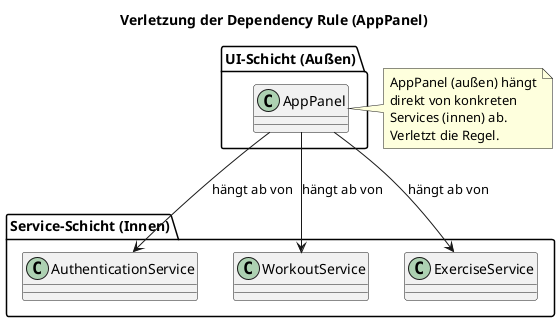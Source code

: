 @startuml
title Verletzung der Dependency Rule (AppPanel)

package "UI-Schicht (Außen)" {
    class AppPanel
}

package "Service-Schicht (Innen)" {
    class AuthenticationService
    class WorkoutService
    class ExerciseService
}

' Abhängigkeiten von der UI zu den konkreten Services
AppPanel --> AuthenticationService : "hängt ab von"
AppPanel --> WorkoutService : "hängt ab von"
AppPanel --> ExerciseService : "hängt ab von"

note right of AppPanel
  AppPanel (außen) hängt
  direkt von konkreten
  Services (innen) ab.
  Verletzt die Regel.
end note

@enduml